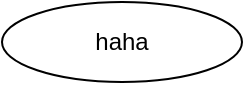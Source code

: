<mxfile>
    <diagram id="QMzg-2M6J6Edam0_3pQX" name="第 1 页">
        <mxGraphModel dx="1074" dy="476" grid="1" gridSize="10" guides="1" tooltips="1" connect="1" arrows="1" fold="1" page="1" pageScale="1" pageWidth="827" pageHeight="1169" math="0" shadow="0">
            <root>
                <mxCell id="0"/>
                <mxCell id="1" parent="0"/>
                <mxCell id="2" value="haha" style="ellipse;whiteSpace=wrap;html=1;" vertex="1" parent="1">
                    <mxGeometry x="260" y="50" width="120" height="40" as="geometry"/>
                </mxCell>
            </root>
        </mxGraphModel>
    </diagram>
</mxfile>
